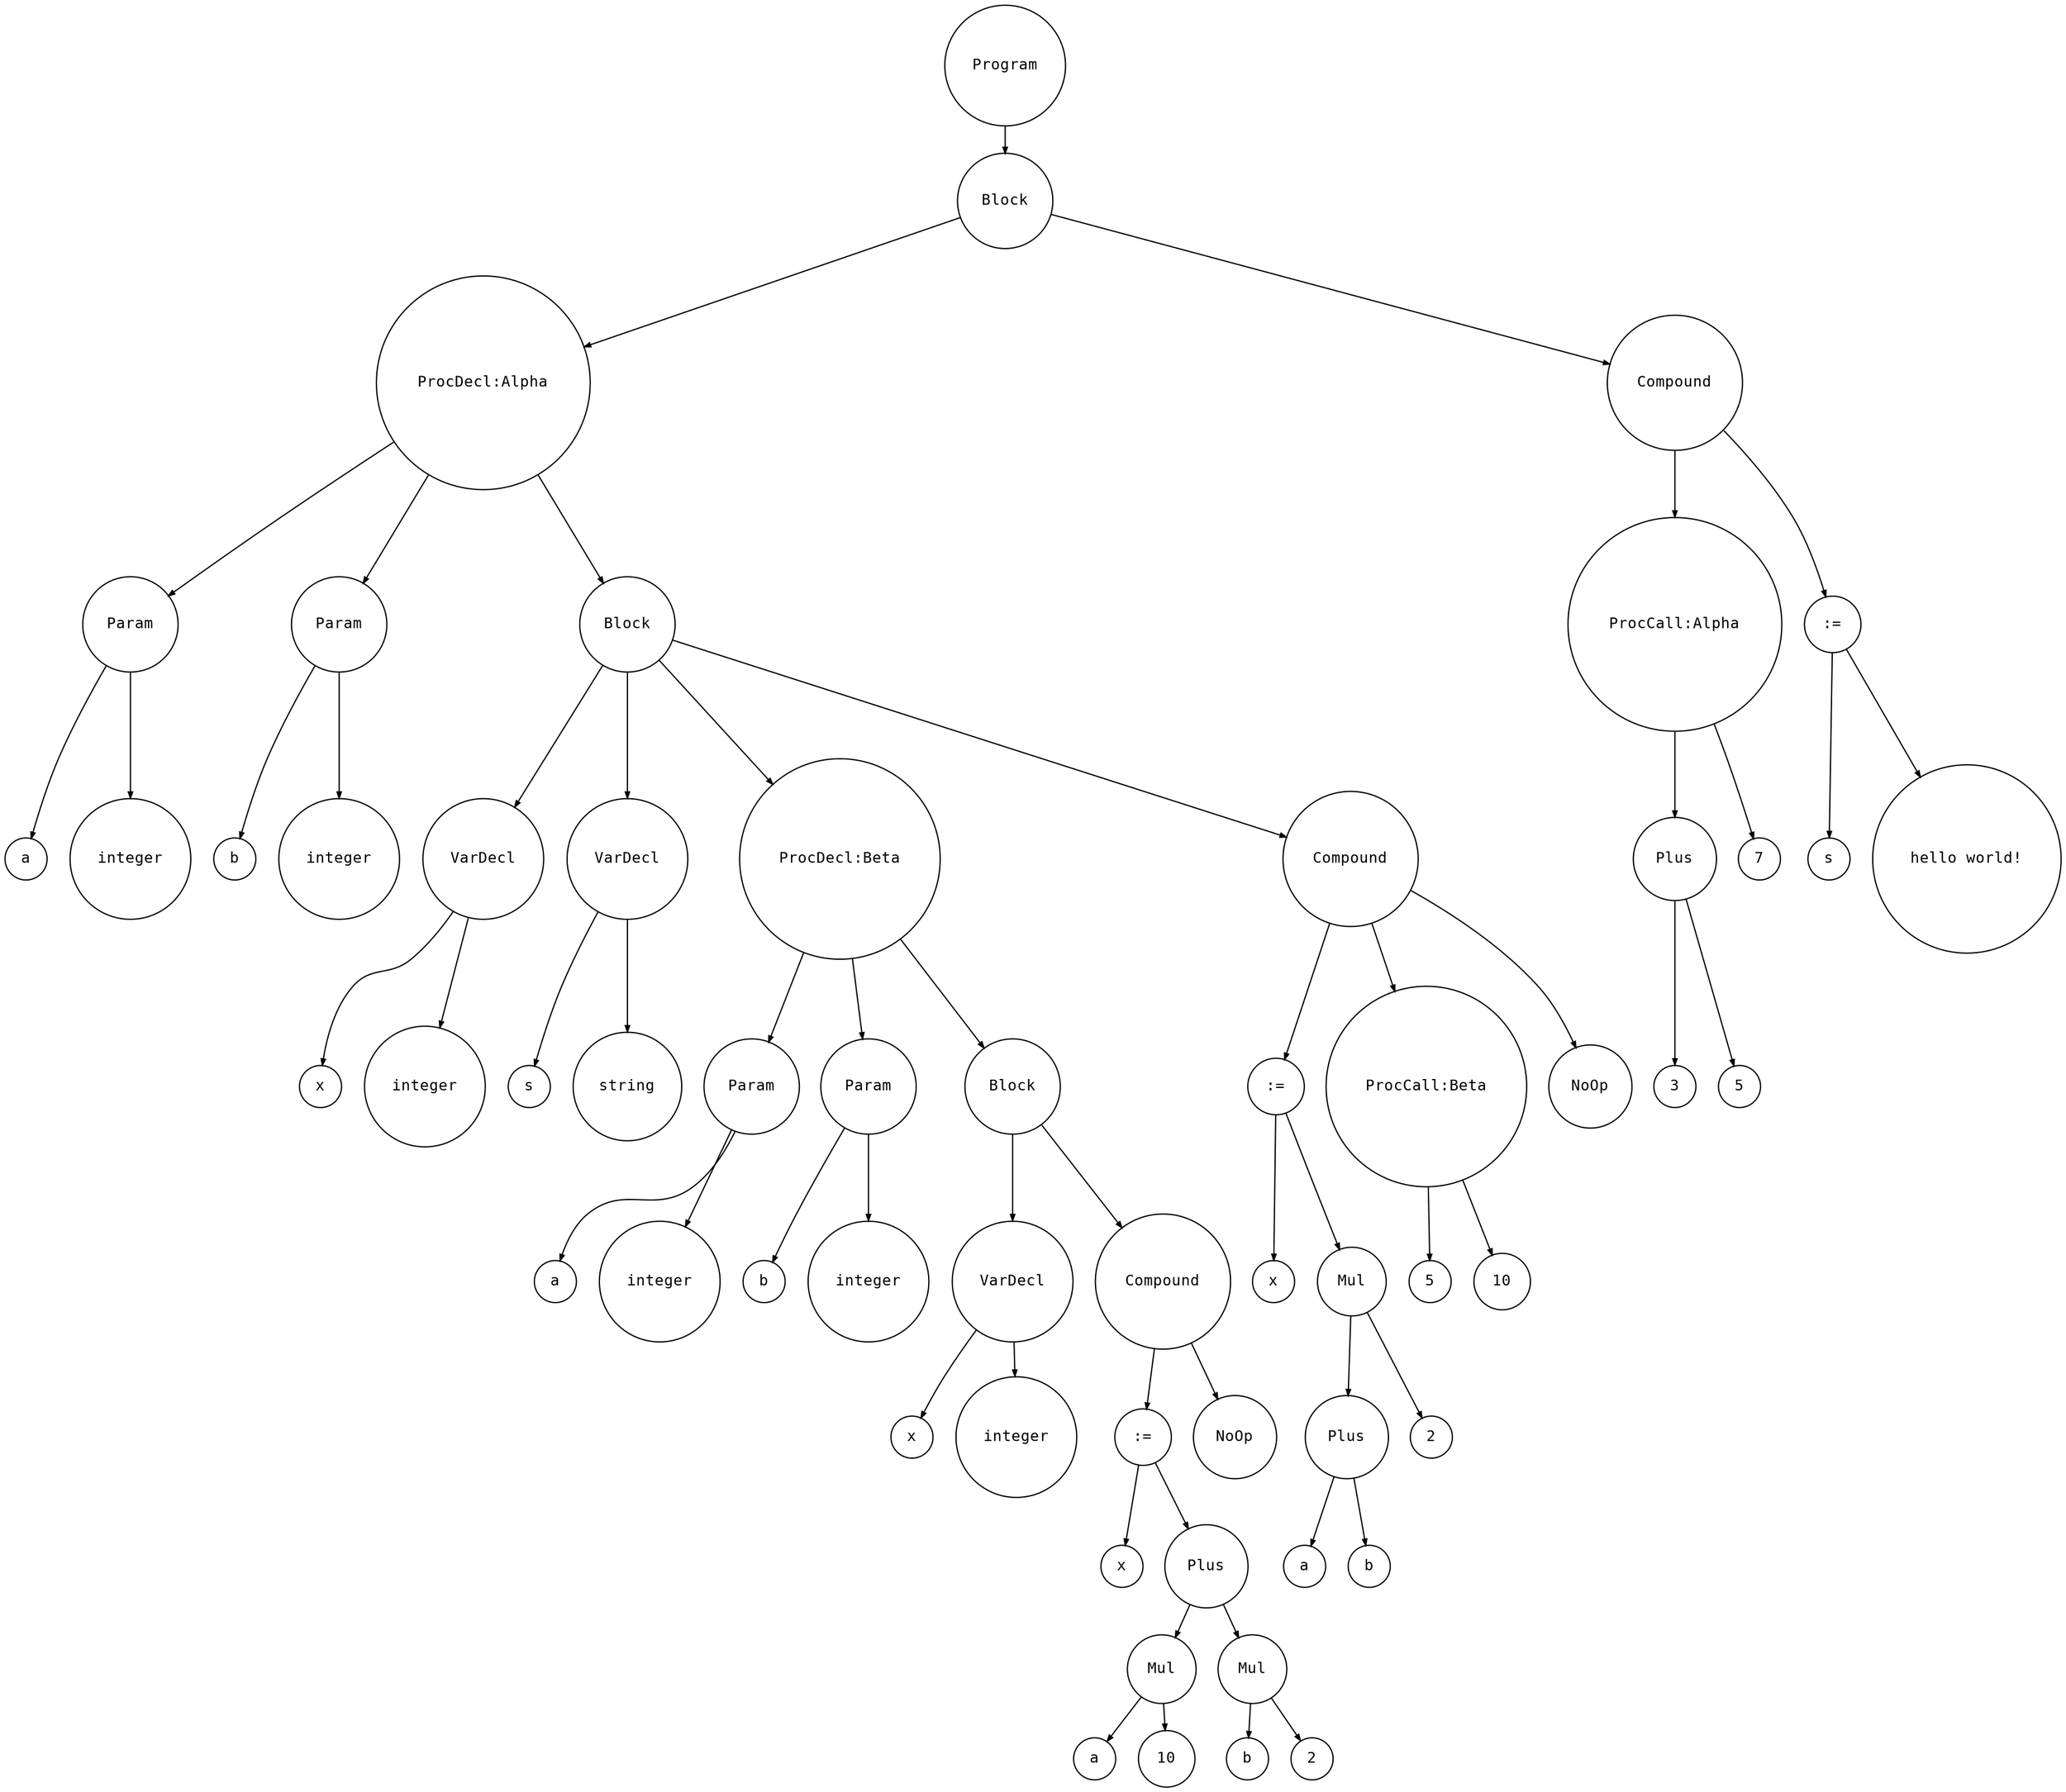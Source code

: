 digraph astgraph {
    node [shape=circle, fontsize=12, fontname="Courier", height=.1];
    ranksep=.3;
    edge [arrowsize=.5]

    node1 [label="Program"]
    node2 [label="Block"]
    node3 [label="ProcDecl:Alpha"]
    node4 [label="Param"]
    node5 [label="a"]
    node4 -> node5
    node6 [label="integer"]
    node4 -> node6
    node3 -> node4
    node7 [label="Param"]
    node8 [label="b"]
    node7 -> node8
    node9 [label="integer"]
    node7 -> node9
    node3 -> node7
    node10 [label="Block"]
    node11 [label="VarDecl"]
    node12 [label="x"]
    node11 -> node12
    node13 [label="integer"]
    node11 -> node13
    node14 [label="VarDecl"]
    node15 [label="s"]
    node14 -> node15
    node16 [label="string"]
    node14 -> node16
    node17 [label="ProcDecl:Beta"]
    node18 [label="Param"]
    node19 [label="a"]
    node18 -> node19
    node20 [label="integer"]
    node18 -> node20
    node17 -> node18
    node21 [label="Param"]
    node22 [label="b"]
    node21 -> node22
    node23 [label="integer"]
    node21 -> node23
    node17 -> node21
    node24 [label="Block"]
    node25 [label="VarDecl"]
    node26 [label="x"]
    node25 -> node26
    node27 [label="integer"]
    node25 -> node27
    node28 [label="Compound"]
    node29 [label=":="]
    node30 [label="x"]
    node29 -> node30
    node31 [label=Plus]
    node32 [label=Mul]
    node33 [label="a"]
    node32 -> node33
    node34 [label="10"]
    node32 -> node34
    node31 -> node32
    node35 [label=Mul]
    node36 [label="b"]
    node35 -> node36
    node37 [label="2"]
    node35 -> node37
    node31 -> node35
    node29 -> node31
    node28 -> node29
    node38 [label="NoOp"]
    node28 -> node38
    node24 -> node25
    node24 -> node28
    node17 -> node24
    node39 [label="Compound"]
    node40 [label=":="]
    node41 [label="x"]
    node40 -> node41
    node42 [label=Mul]
    node43 [label=Plus]
    node44 [label="a"]
    node43 -> node44
    node45 [label="b"]
    node43 -> node45
    node42 -> node43
    node46 [label="2"]
    node42 -> node46
    node40 -> node42
    node39 -> node40
    node47 [label="ProcCall:Beta"]
    node48 [label="5"]
    node47 -> node48
    node49 [label="10"]
    node47 -> node49
    node39 -> node47
    node50 [label="NoOp"]
    node39 -> node50
    node10 -> node11
    node10 -> node14
    node10 -> node17
    node10 -> node39
    node3 -> node10
    node51 [label="Compound"]
    node52 [label="ProcCall:Alpha"]
    node53 [label=Plus]
    node54 [label="3"]
    node53 -> node54
    node55 [label="5"]
    node53 -> node55
    node52 -> node53
    node56 [label="7"]
    node52 -> node56
    node51 -> node52
    node57 [label=":="]
    node58 [label="s"]
    node57 -> node58
    node59 [label="hello world!"]
    node57 -> node59
    node51 -> node57
    node2 -> node3
    node2 -> node51
    node1 -> node2
}
